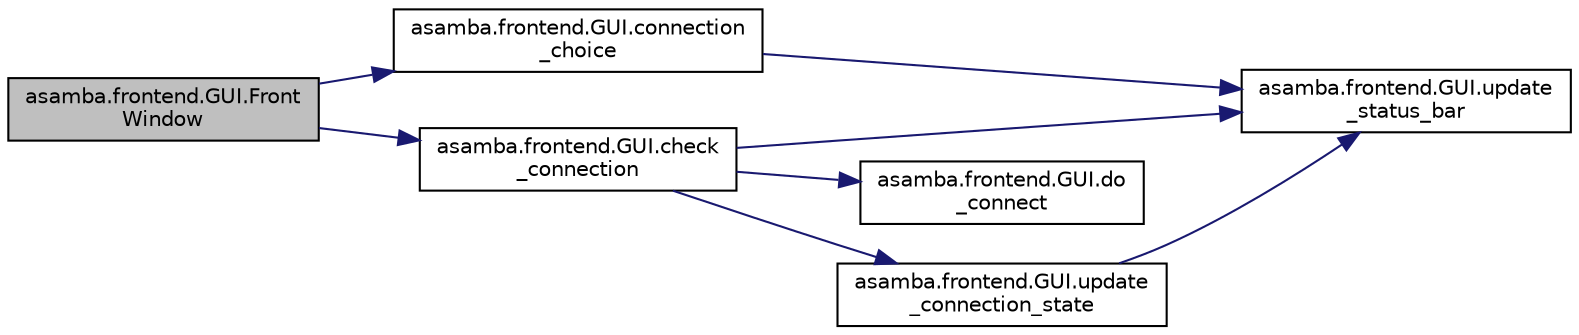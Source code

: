 digraph "asamba.frontend.GUI.FrontWindow"
{
  edge [fontname="Helvetica",fontsize="10",labelfontname="Helvetica",labelfontsize="10"];
  node [fontname="Helvetica",fontsize="10",shape=record];
  rankdir="LR";
  Node42 [label="asamba.frontend.GUI.Front\lWindow",height=0.2,width=0.4,color="black", fillcolor="grey75", style="filled", fontcolor="black"];
  Node42 -> Node43 [color="midnightblue",fontsize="10",style="solid"];
  Node43 [label="asamba.frontend.GUI.connection\l_choice",height=0.2,width=0.4,color="black", fillcolor="white", style="filled",URL="$classasamba_1_1frontend_1_1_g_u_i.html#a4c88f62e31fe47af19c81215df643945"];
  Node43 -> Node44 [color="midnightblue",fontsize="10",style="solid"];
  Node44 [label="asamba.frontend.GUI.update\l_status_bar",height=0.2,width=0.4,color="black", fillcolor="white", style="filled",URL="$classasamba_1_1frontend_1_1_g_u_i.html#a9b882f15d916eb942b202888fa29cf12"];
  Node42 -> Node45 [color="midnightblue",fontsize="10",style="solid"];
  Node45 [label="asamba.frontend.GUI.check\l_connection",height=0.2,width=0.4,color="black", fillcolor="white", style="filled",URL="$classasamba_1_1frontend_1_1_g_u_i.html#aacca71c626bd1753c1277e13b5ad8eec"];
  Node45 -> Node44 [color="midnightblue",fontsize="10",style="solid"];
  Node45 -> Node46 [color="midnightblue",fontsize="10",style="solid"];
  Node46 [label="asamba.frontend.GUI.do\l_connect",height=0.2,width=0.4,color="black", fillcolor="white", style="filled",URL="$classasamba_1_1frontend_1_1_g_u_i.html#afb43aa6632c5aa17f9cf4a0270659a7f"];
  Node45 -> Node47 [color="midnightblue",fontsize="10",style="solid"];
  Node47 [label="asamba.frontend.GUI.update\l_connection_state",height=0.2,width=0.4,color="black", fillcolor="white", style="filled",URL="$classasamba_1_1frontend_1_1_g_u_i.html#a905cc040d83a85cd64003f98b859a64a"];
  Node47 -> Node44 [color="midnightblue",fontsize="10",style="solid"];
}

